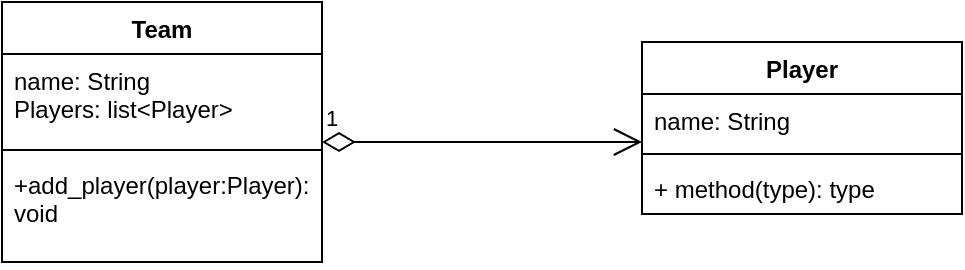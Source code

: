 <mxfile version="24.4.9" type="github">
  <diagram name="Page-1" id="NFnq2UyMWY60HhKBpvbN">
    <mxGraphModel dx="797" dy="493" grid="1" gridSize="10" guides="1" tooltips="1" connect="1" arrows="1" fold="1" page="1" pageScale="1" pageWidth="827" pageHeight="1169" math="0" shadow="0">
      <root>
        <mxCell id="0" />
        <mxCell id="1" parent="0" />
        <mxCell id="X00_nqCSKrZsOr6cOd-I-1" value="Player" style="swimlane;fontStyle=1;align=center;verticalAlign=top;childLayout=stackLayout;horizontal=1;startSize=26;horizontalStack=0;resizeParent=1;resizeParentMax=0;resizeLast=0;collapsible=1;marginBottom=0;whiteSpace=wrap;html=1;" vertex="1" parent="1">
          <mxGeometry x="490" y="210" width="160" height="86" as="geometry" />
        </mxCell>
        <mxCell id="X00_nqCSKrZsOr6cOd-I-2" value="name: String" style="text;strokeColor=none;fillColor=none;align=left;verticalAlign=top;spacingLeft=4;spacingRight=4;overflow=hidden;rotatable=0;points=[[0,0.5],[1,0.5]];portConstraint=eastwest;whiteSpace=wrap;html=1;" vertex="1" parent="X00_nqCSKrZsOr6cOd-I-1">
          <mxGeometry y="26" width="160" height="26" as="geometry" />
        </mxCell>
        <mxCell id="X00_nqCSKrZsOr6cOd-I-3" value="" style="line;strokeWidth=1;fillColor=none;align=left;verticalAlign=middle;spacingTop=-1;spacingLeft=3;spacingRight=3;rotatable=0;labelPosition=right;points=[];portConstraint=eastwest;strokeColor=inherit;" vertex="1" parent="X00_nqCSKrZsOr6cOd-I-1">
          <mxGeometry y="52" width="160" height="8" as="geometry" />
        </mxCell>
        <mxCell id="X00_nqCSKrZsOr6cOd-I-4" value="+ method(type): type" style="text;strokeColor=none;fillColor=none;align=left;verticalAlign=top;spacingLeft=4;spacingRight=4;overflow=hidden;rotatable=0;points=[[0,0.5],[1,0.5]];portConstraint=eastwest;whiteSpace=wrap;html=1;" vertex="1" parent="X00_nqCSKrZsOr6cOd-I-1">
          <mxGeometry y="60" width="160" height="26" as="geometry" />
        </mxCell>
        <mxCell id="X00_nqCSKrZsOr6cOd-I-9" value="Team" style="swimlane;fontStyle=1;align=center;verticalAlign=top;childLayout=stackLayout;horizontal=1;startSize=26;horizontalStack=0;resizeParent=1;resizeParentMax=0;resizeLast=0;collapsible=1;marginBottom=0;whiteSpace=wrap;html=1;" vertex="1" parent="1">
          <mxGeometry x="170" y="190" width="160" height="130" as="geometry" />
        </mxCell>
        <mxCell id="X00_nqCSKrZsOr6cOd-I-10" value="name: String&lt;div&gt;Players: list&amp;lt;Player&amp;gt;&lt;/div&gt;" style="text;strokeColor=none;fillColor=none;align=left;verticalAlign=top;spacingLeft=4;spacingRight=4;overflow=hidden;rotatable=0;points=[[0,0.5],[1,0.5]];portConstraint=eastwest;whiteSpace=wrap;html=1;" vertex="1" parent="X00_nqCSKrZsOr6cOd-I-9">
          <mxGeometry y="26" width="160" height="44" as="geometry" />
        </mxCell>
        <mxCell id="X00_nqCSKrZsOr6cOd-I-11" value="" style="line;strokeWidth=1;fillColor=none;align=left;verticalAlign=middle;spacingTop=-1;spacingLeft=3;spacingRight=3;rotatable=0;labelPosition=right;points=[];portConstraint=eastwest;strokeColor=inherit;" vertex="1" parent="X00_nqCSKrZsOr6cOd-I-9">
          <mxGeometry y="70" width="160" height="8" as="geometry" />
        </mxCell>
        <mxCell id="X00_nqCSKrZsOr6cOd-I-12" value="+add_player(player:Player): void" style="text;strokeColor=none;fillColor=none;align=left;verticalAlign=top;spacingLeft=4;spacingRight=4;overflow=hidden;rotatable=0;points=[[0,0.5],[1,0.5]];portConstraint=eastwest;whiteSpace=wrap;html=1;" vertex="1" parent="X00_nqCSKrZsOr6cOd-I-9">
          <mxGeometry y="78" width="160" height="52" as="geometry" />
        </mxCell>
        <mxCell id="X00_nqCSKrZsOr6cOd-I-15" value="1" style="endArrow=open;html=1;endSize=12;startArrow=diamondThin;startSize=14;startFill=0;edgeStyle=orthogonalEdgeStyle;align=left;verticalAlign=bottom;rounded=0;" edge="1" parent="1">
          <mxGeometry x="-1" y="3" relative="1" as="geometry">
            <mxPoint x="330" y="260" as="sourcePoint" />
            <mxPoint x="490" y="260" as="targetPoint" />
          </mxGeometry>
        </mxCell>
      </root>
    </mxGraphModel>
  </diagram>
</mxfile>
